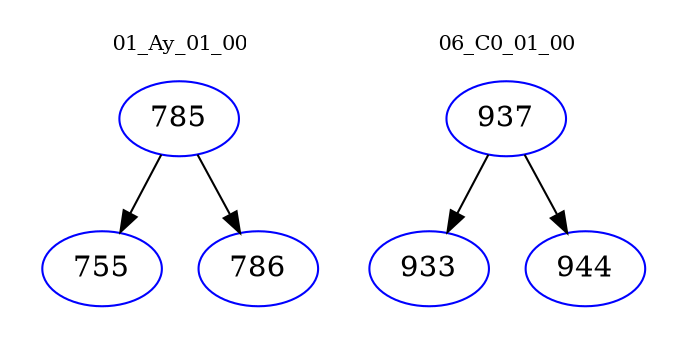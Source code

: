 digraph{
subgraph cluster_0 {
color = white
label = "01_Ay_01_00";
fontsize=10;
T0_785 [label="785", color="blue"]
T0_785 -> T0_755 [color="black"]
T0_755 [label="755", color="blue"]
T0_785 -> T0_786 [color="black"]
T0_786 [label="786", color="blue"]
}
subgraph cluster_1 {
color = white
label = "06_C0_01_00";
fontsize=10;
T1_937 [label="937", color="blue"]
T1_937 -> T1_933 [color="black"]
T1_933 [label="933", color="blue"]
T1_937 -> T1_944 [color="black"]
T1_944 [label="944", color="blue"]
}
}
